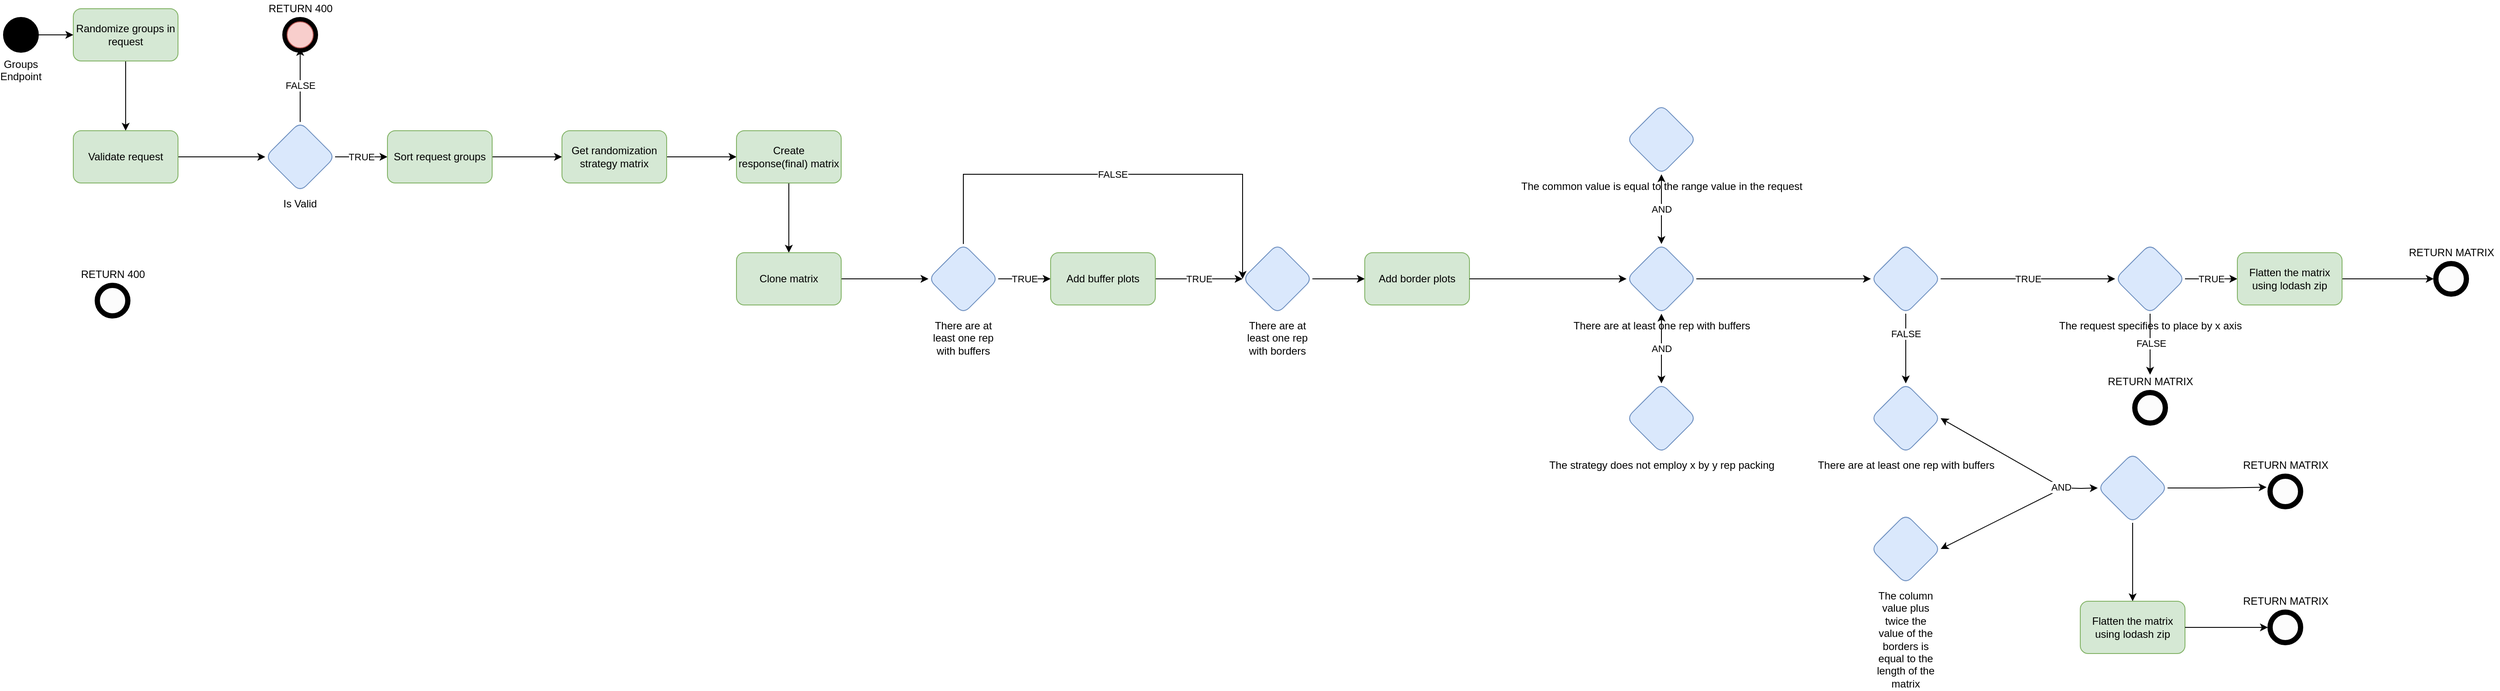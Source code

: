 <mxfile version="16.5.6" type="github">
  <diagram name="Page-1" id="58cdce13-f638-feb5-8d6f-7d28b1aa9fa0">
    <mxGraphModel dx="2778" dy="802" grid="1" gridSize="10" guides="1" tooltips="1" connect="1" arrows="1" fold="1" page="1" pageScale="1" pageWidth="1100" pageHeight="850" background="none" math="0" shadow="0">
      <root>
        <mxCell id="0" />
        <mxCell id="1" parent="0" />
        <mxCell id="sQvePdWLGlQkghEIPyvW-17" value="" style="edgeStyle=orthogonalEdgeStyle;rounded=0;orthogonalLoop=1;jettySize=auto;html=1;" edge="1" parent="1" source="sQvePdWLGlQkghEIPyvW-1" target="sQvePdWLGlQkghEIPyvW-16">
          <mxGeometry relative="1" as="geometry" />
        </mxCell>
        <mxCell id="sQvePdWLGlQkghEIPyvW-1" value="Randomize groups in request" style="rounded=1;whiteSpace=wrap;html=1;fillColor=#d5e8d4;strokeColor=#82b366;" vertex="1" parent="1">
          <mxGeometry x="80" y="130" width="120" height="60" as="geometry" />
        </mxCell>
        <mxCell id="sQvePdWLGlQkghEIPyvW-11" value="" style="edgeStyle=orthogonalEdgeStyle;rounded=0;orthogonalLoop=1;jettySize=auto;html=1;" edge="1" parent="1" source="sQvePdWLGlQkghEIPyvW-6" target="sQvePdWLGlQkghEIPyvW-1">
          <mxGeometry relative="1" as="geometry" />
        </mxCell>
        <mxCell id="sQvePdWLGlQkghEIPyvW-6" value="Groups Endpoint" style="ellipse;whiteSpace=wrap;html=1;aspect=fixed;fillColor=#000000;labelPosition=center;verticalLabelPosition=bottom;align=center;verticalAlign=top;" vertex="1" parent="1">
          <mxGeometry y="140" width="40" height="40" as="geometry" />
        </mxCell>
        <mxCell id="sQvePdWLGlQkghEIPyvW-19" value="" style="edgeStyle=orthogonalEdgeStyle;rounded=0;orthogonalLoop=1;jettySize=auto;html=1;" edge="1" parent="1" source="sQvePdWLGlQkghEIPyvW-16" target="sQvePdWLGlQkghEIPyvW-18">
          <mxGeometry relative="1" as="geometry" />
        </mxCell>
        <mxCell id="sQvePdWLGlQkghEIPyvW-16" value="Validate request" style="rounded=1;whiteSpace=wrap;html=1;fillColor=#d5e8d4;strokeColor=#82b366;" vertex="1" parent="1">
          <mxGeometry x="80" y="270" width="120" height="60" as="geometry" />
        </mxCell>
        <mxCell id="sQvePdWLGlQkghEIPyvW-26" value="FALSE" style="edgeStyle=orthogonalEdgeStyle;rounded=0;orthogonalLoop=1;jettySize=auto;html=1;" edge="1" parent="1" source="sQvePdWLGlQkghEIPyvW-18" target="sQvePdWLGlQkghEIPyvW-8">
          <mxGeometry relative="1" as="geometry" />
        </mxCell>
        <mxCell id="sQvePdWLGlQkghEIPyvW-39" value="TRUE" style="edgeStyle=orthogonalEdgeStyle;rounded=0;orthogonalLoop=1;jettySize=auto;html=1;fontColor=#000000;" edge="1" parent="1" source="sQvePdWLGlQkghEIPyvW-18" target="sQvePdWLGlQkghEIPyvW-38">
          <mxGeometry relative="1" as="geometry" />
        </mxCell>
        <mxCell id="sQvePdWLGlQkghEIPyvW-18" value="Is Valid" style="rhombus;whiteSpace=wrap;html=1;rounded=1;labelPosition=center;verticalLabelPosition=bottom;align=center;verticalAlign=top;fillColor=#dae8fc;strokeColor=#6c8ebf;" vertex="1" parent="1">
          <mxGeometry x="300" y="260" width="80" height="80" as="geometry" />
        </mxCell>
        <mxCell id="sQvePdWLGlQkghEIPyvW-28" value="" style="group" vertex="1" connectable="0" parent="1">
          <mxGeometry x="295" y="120" width="90" height="60" as="geometry" />
        </mxCell>
        <mxCell id="sQvePdWLGlQkghEIPyvW-9" value="" style="group" vertex="1" connectable="0" parent="sQvePdWLGlQkghEIPyvW-28">
          <mxGeometry x="25" y="20" width="40" height="40" as="geometry" />
        </mxCell>
        <mxCell id="sQvePdWLGlQkghEIPyvW-7" value="" style="ellipse;whiteSpace=wrap;html=1;aspect=fixed;fillColor=#000000;" vertex="1" parent="sQvePdWLGlQkghEIPyvW-9">
          <mxGeometry width="40" height="40" as="geometry" />
        </mxCell>
        <mxCell id="sQvePdWLGlQkghEIPyvW-8" value="" style="ellipse;whiteSpace=wrap;html=1;aspect=fixed;fillColor=#f8cecc;strokeColor=#b85450;" vertex="1" parent="sQvePdWLGlQkghEIPyvW-9">
          <mxGeometry x="5" y="5" width="30" height="30" as="geometry" />
        </mxCell>
        <mxCell id="sQvePdWLGlQkghEIPyvW-27" value="RETURN 400" style="text;html=1;align=center;verticalAlign=middle;resizable=0;points=[];autosize=1;strokeColor=none;fillColor=none;" vertex="1" parent="sQvePdWLGlQkghEIPyvW-28">
          <mxGeometry width="90" height="20" as="geometry" />
        </mxCell>
        <mxCell id="sQvePdWLGlQkghEIPyvW-30" value="" style="group" vertex="1" connectable="0" parent="1">
          <mxGeometry x="80" y="425" width="90" height="60" as="geometry" />
        </mxCell>
        <mxCell id="sQvePdWLGlQkghEIPyvW-31" value="" style="group" vertex="1" connectable="0" parent="sQvePdWLGlQkghEIPyvW-30">
          <mxGeometry x="25" y="20" width="40" height="40" as="geometry" />
        </mxCell>
        <mxCell id="sQvePdWLGlQkghEIPyvW-32" value="" style="ellipse;whiteSpace=wrap;html=1;aspect=fixed;fillColor=#000000;" vertex="1" parent="sQvePdWLGlQkghEIPyvW-31">
          <mxGeometry width="40" height="40" as="geometry" />
        </mxCell>
        <mxCell id="sQvePdWLGlQkghEIPyvW-33" value="" style="ellipse;whiteSpace=wrap;html=1;aspect=fixed;fillColor=#FCFCFC;" vertex="1" parent="sQvePdWLGlQkghEIPyvW-31">
          <mxGeometry x="5" y="5" width="30" height="30" as="geometry" />
        </mxCell>
        <mxCell id="sQvePdWLGlQkghEIPyvW-34" value="RETURN 400" style="text;html=1;align=center;verticalAlign=middle;resizable=0;points=[];autosize=1;strokeColor=none;fillColor=none;" vertex="1" parent="sQvePdWLGlQkghEIPyvW-30">
          <mxGeometry width="90" height="20" as="geometry" />
        </mxCell>
        <mxCell id="sQvePdWLGlQkghEIPyvW-41" value="" style="edgeStyle=orthogonalEdgeStyle;rounded=0;orthogonalLoop=1;jettySize=auto;html=1;fontColor=#CCFFCC;" edge="1" parent="1" source="sQvePdWLGlQkghEIPyvW-38" target="sQvePdWLGlQkghEIPyvW-40">
          <mxGeometry relative="1" as="geometry" />
        </mxCell>
        <mxCell id="sQvePdWLGlQkghEIPyvW-38" value="Sort request groups" style="whiteSpace=wrap;html=1;verticalAlign=middle;fillColor=#d5e8d4;strokeColor=#82b366;rounded=1;" vertex="1" parent="1">
          <mxGeometry x="440" y="270" width="120" height="60" as="geometry" />
        </mxCell>
        <mxCell id="sQvePdWLGlQkghEIPyvW-43" value="" style="edgeStyle=orthogonalEdgeStyle;rounded=0;orthogonalLoop=1;jettySize=auto;html=1;fontColor=#CCFFCC;" edge="1" parent="1" source="sQvePdWLGlQkghEIPyvW-40" target="sQvePdWLGlQkghEIPyvW-42">
          <mxGeometry relative="1" as="geometry" />
        </mxCell>
        <mxCell id="sQvePdWLGlQkghEIPyvW-40" value="Get randomization strategy matrix" style="whiteSpace=wrap;html=1;fillColor=#d5e8d4;strokeColor=#82b366;rounded=1;" vertex="1" parent="1">
          <mxGeometry x="640" y="270" width="120" height="60" as="geometry" />
        </mxCell>
        <mxCell id="sQvePdWLGlQkghEIPyvW-45" value="" style="edgeStyle=orthogonalEdgeStyle;rounded=0;orthogonalLoop=1;jettySize=auto;html=1;fontColor=#CCFFCC;" edge="1" parent="1" source="sQvePdWLGlQkghEIPyvW-42" target="sQvePdWLGlQkghEIPyvW-44">
          <mxGeometry relative="1" as="geometry" />
        </mxCell>
        <mxCell id="sQvePdWLGlQkghEIPyvW-42" value="Create response(final) matrix" style="whiteSpace=wrap;html=1;fillColor=#d5e8d4;strokeColor=#82b366;rounded=1;" vertex="1" parent="1">
          <mxGeometry x="840" y="270" width="120" height="60" as="geometry" />
        </mxCell>
        <mxCell id="sQvePdWLGlQkghEIPyvW-47" value="" style="edgeStyle=orthogonalEdgeStyle;rounded=0;orthogonalLoop=1;jettySize=auto;html=1;fontColor=#CCFFCC;" edge="1" parent="1" source="sQvePdWLGlQkghEIPyvW-44" target="sQvePdWLGlQkghEIPyvW-46">
          <mxGeometry relative="1" as="geometry" />
        </mxCell>
        <mxCell id="sQvePdWLGlQkghEIPyvW-44" value="Clone matrix" style="whiteSpace=wrap;html=1;fillColor=#d5e8d4;strokeColor=#82b366;rounded=1;" vertex="1" parent="1">
          <mxGeometry x="840" y="410" width="120" height="60" as="geometry" />
        </mxCell>
        <mxCell id="sQvePdWLGlQkghEIPyvW-49" value="TRUE" style="edgeStyle=orthogonalEdgeStyle;rounded=0;orthogonalLoop=1;jettySize=auto;html=1;fontColor=#000000;" edge="1" parent="1" source="sQvePdWLGlQkghEIPyvW-46" target="sQvePdWLGlQkghEIPyvW-48">
          <mxGeometry relative="1" as="geometry" />
        </mxCell>
        <mxCell id="sQvePdWLGlQkghEIPyvW-46" value="There are at least one rep with buffers" style="rhombus;whiteSpace=wrap;html=1;fillColor=#dae8fc;strokeColor=#6c8ebf;rounded=1;labelPosition=center;verticalLabelPosition=bottom;align=center;verticalAlign=top;" vertex="1" parent="1">
          <mxGeometry x="1060" y="400" width="80" height="80" as="geometry" />
        </mxCell>
        <mxCell id="sQvePdWLGlQkghEIPyvW-53" value="TRUE" style="edgeStyle=orthogonalEdgeStyle;rounded=0;orthogonalLoop=1;jettySize=auto;html=1;fontColor=#000000;" edge="1" parent="1" source="sQvePdWLGlQkghEIPyvW-48" target="sQvePdWLGlQkghEIPyvW-52">
          <mxGeometry relative="1" as="geometry" />
        </mxCell>
        <mxCell id="sQvePdWLGlQkghEIPyvW-48" value="Add buffer plots" style="whiteSpace=wrap;html=1;verticalAlign=middle;fillColor=#d5e8d4;strokeColor=#82b366;rounded=1;" vertex="1" parent="1">
          <mxGeometry x="1200" y="410" width="120" height="60" as="geometry" />
        </mxCell>
        <mxCell id="sQvePdWLGlQkghEIPyvW-56" value="" style="edgeStyle=orthogonalEdgeStyle;rounded=0;orthogonalLoop=1;jettySize=auto;html=1;fontColor=#000000;" edge="1" parent="1" source="sQvePdWLGlQkghEIPyvW-52" target="sQvePdWLGlQkghEIPyvW-55">
          <mxGeometry relative="1" as="geometry" />
        </mxCell>
        <mxCell id="sQvePdWLGlQkghEIPyvW-52" value="There are at least one rep with borders" style="rhombus;whiteSpace=wrap;html=1;fillColor=#dae8fc;strokeColor=#6c8ebf;rounded=1;labelPosition=center;verticalLabelPosition=bottom;align=center;verticalAlign=top;" vertex="1" parent="1">
          <mxGeometry x="1420" y="400" width="80" height="80" as="geometry" />
        </mxCell>
        <mxCell id="sQvePdWLGlQkghEIPyvW-54" value="FALSE" style="endArrow=classic;html=1;rounded=0;fontColor=#000000;exitX=0.5;exitY=0;exitDx=0;exitDy=0;entryX=0;entryY=0.5;entryDx=0;entryDy=0;" edge="1" parent="1" source="sQvePdWLGlQkghEIPyvW-46" target="sQvePdWLGlQkghEIPyvW-52">
          <mxGeometry x="-0.038" width="50" height="50" relative="1" as="geometry">
            <mxPoint x="950" y="300" as="sourcePoint" />
            <mxPoint x="1000" y="250" as="targetPoint" />
            <Array as="points">
              <mxPoint x="1100" y="320" />
              <mxPoint x="1270" y="320" />
              <mxPoint x="1420" y="320" />
            </Array>
            <mxPoint x="1" as="offset" />
          </mxGeometry>
        </mxCell>
        <mxCell id="sQvePdWLGlQkghEIPyvW-55" value="Add border plots" style="whiteSpace=wrap;html=1;verticalAlign=middle;fillColor=#d5e8d4;strokeColor=#82b366;rounded=1;" vertex="1" parent="1">
          <mxGeometry x="1560" y="410" width="120" height="60" as="geometry" />
        </mxCell>
        <mxCell id="sQvePdWLGlQkghEIPyvW-71" value="" style="edgeStyle=orthogonalEdgeStyle;rounded=0;orthogonalLoop=1;jettySize=auto;html=1;fontColor=#000000;" edge="1" parent="1" source="sQvePdWLGlQkghEIPyvW-57" target="sQvePdWLGlQkghEIPyvW-70">
          <mxGeometry relative="1" as="geometry" />
        </mxCell>
        <mxCell id="sQvePdWLGlQkghEIPyvW-57" value="There are at least one rep with buffers" style="rhombus;html=1;fillColor=#dae8fc;strokeColor=#6c8ebf;rounded=1;verticalAlign=top;labelPosition=center;verticalLabelPosition=bottom;align=center;" vertex="1" parent="1">
          <mxGeometry x="1860" y="400" width="80" height="80" as="geometry" />
        </mxCell>
        <mxCell id="sQvePdWLGlQkghEIPyvW-59" value="The common value is equal to the range value in the request" style="rhombus;fillColor=#dae8fc;strokeColor=#6c8ebf;rounded=1;verticalAlign=top;labelPosition=center;verticalLabelPosition=bottom;align=center;html=1;" vertex="1" parent="1">
          <mxGeometry x="1860" y="240" width="80" height="80" as="geometry" />
        </mxCell>
        <mxCell id="sQvePdWLGlQkghEIPyvW-61" value="The strategy does not employ x by y rep packing" style="rhombus;html=1;fillColor=#dae8fc;strokeColor=#6c8ebf;rounded=1;verticalAlign=top;labelPosition=center;verticalLabelPosition=bottom;align=center;" vertex="1" parent="1">
          <mxGeometry x="1860" y="560" width="80" height="80" as="geometry" />
        </mxCell>
        <mxCell id="sQvePdWLGlQkghEIPyvW-64" value="AND" style="endArrow=classic;startArrow=classic;html=1;rounded=0;fontColor=#000000;entryX=0.5;entryY=1;entryDx=0;entryDy=0;exitX=0.5;exitY=0;exitDx=0;exitDy=0;" edge="1" parent="1" source="sQvePdWLGlQkghEIPyvW-57" target="sQvePdWLGlQkghEIPyvW-59">
          <mxGeometry width="50" height="50" relative="1" as="geometry">
            <mxPoint x="1640" y="470" as="sourcePoint" />
            <mxPoint x="1690" y="420" as="targetPoint" />
          </mxGeometry>
        </mxCell>
        <mxCell id="sQvePdWLGlQkghEIPyvW-66" value="AND" style="endArrow=classic;startArrow=classic;html=1;rounded=0;fontColor=#000000;entryX=0.5;entryY=1;entryDx=0;entryDy=0;exitX=0.5;exitY=0;exitDx=0;exitDy=0;" edge="1" parent="1" source="sQvePdWLGlQkghEIPyvW-61" target="sQvePdWLGlQkghEIPyvW-57">
          <mxGeometry width="50" height="50" relative="1" as="geometry">
            <mxPoint x="1640" y="470" as="sourcePoint" />
            <mxPoint x="1690" y="420" as="targetPoint" />
          </mxGeometry>
        </mxCell>
        <mxCell id="sQvePdWLGlQkghEIPyvW-68" value="" style="endArrow=classic;html=1;rounded=0;fontColor=#000000;entryX=0;entryY=0.5;entryDx=0;entryDy=0;exitX=1;exitY=0.5;exitDx=0;exitDy=0;" edge="1" parent="1" source="sQvePdWLGlQkghEIPyvW-55" target="sQvePdWLGlQkghEIPyvW-57">
          <mxGeometry width="50" height="50" relative="1" as="geometry">
            <mxPoint x="1640" y="470" as="sourcePoint" />
            <mxPoint x="1690" y="420" as="targetPoint" />
          </mxGeometry>
        </mxCell>
        <mxCell id="sQvePdWLGlQkghEIPyvW-74" value="TRUE" style="edgeStyle=orthogonalEdgeStyle;rounded=0;orthogonalLoop=1;jettySize=auto;html=1;fontColor=#000000;" edge="1" parent="1" source="sQvePdWLGlQkghEIPyvW-70" target="sQvePdWLGlQkghEIPyvW-73">
          <mxGeometry relative="1" as="geometry" />
        </mxCell>
        <mxCell id="sQvePdWLGlQkghEIPyvW-76" value="" style="edgeStyle=orthogonalEdgeStyle;rounded=0;orthogonalLoop=1;jettySize=auto;html=1;fontColor=#000000;" edge="1" parent="1" source="sQvePdWLGlQkghEIPyvW-70" target="sQvePdWLGlQkghEIPyvW-75">
          <mxGeometry relative="1" as="geometry" />
        </mxCell>
        <mxCell id="sQvePdWLGlQkghEIPyvW-77" value="FALSE" style="edgeLabel;html=1;align=center;verticalAlign=middle;resizable=0;points=[];fontColor=#000000;" vertex="1" connectable="0" parent="sQvePdWLGlQkghEIPyvW-76">
          <mxGeometry x="-0.425" relative="1" as="geometry">
            <mxPoint as="offset" />
          </mxGeometry>
        </mxCell>
        <mxCell id="sQvePdWLGlQkghEIPyvW-70" value="" style="rhombus;html=1;fillColor=#dae8fc;strokeColor=#6c8ebf;rounded=1;verticalAlign=top;labelPosition=center;verticalLabelPosition=bottom;align=center;" vertex="1" parent="1">
          <mxGeometry x="2140" y="400" width="80" height="80" as="geometry" />
        </mxCell>
        <mxCell id="sQvePdWLGlQkghEIPyvW-118" value="TRUE" style="edgeStyle=orthogonalEdgeStyle;rounded=0;orthogonalLoop=1;jettySize=auto;html=1;fontColor=#000000;" edge="1" parent="1" source="sQvePdWLGlQkghEIPyvW-73" target="sQvePdWLGlQkghEIPyvW-117">
          <mxGeometry relative="1" as="geometry" />
        </mxCell>
        <mxCell id="sQvePdWLGlQkghEIPyvW-73" value="The request specifies to place by x axis" style="rhombus;html=1;fillColor=#dae8fc;strokeColor=#6c8ebf;rounded=1;verticalAlign=top;labelPosition=center;verticalLabelPosition=bottom;align=center;" vertex="1" parent="1">
          <mxGeometry x="2420" y="400" width="80" height="80" as="geometry" />
        </mxCell>
        <mxCell id="sQvePdWLGlQkghEIPyvW-82" value="" style="edgeStyle=orthogonalEdgeStyle;rounded=0;orthogonalLoop=1;jettySize=auto;html=1;fontColor=#000000;" edge="1" parent="1" target="sQvePdWLGlQkghEIPyvW-81">
          <mxGeometry relative="1" as="geometry">
            <mxPoint x="2360" y="680" as="sourcePoint" />
          </mxGeometry>
        </mxCell>
        <mxCell id="sQvePdWLGlQkghEIPyvW-75" value="There are at least one rep with buffers" style="rhombus;html=1;fillColor=#dae8fc;strokeColor=#6c8ebf;rounded=1;verticalAlign=top;labelPosition=center;verticalLabelPosition=bottom;align=center;" vertex="1" parent="1">
          <mxGeometry x="2140" y="560" width="80" height="80" as="geometry" />
        </mxCell>
        <mxCell id="sQvePdWLGlQkghEIPyvW-78" value="The column value plus twice the value of the borders is equal to the length of the matrix" style="rhombus;html=1;verticalAlign=top;fillColor=#dae8fc;strokeColor=#6c8ebf;rounded=1;labelPosition=center;verticalLabelPosition=bottom;align=center;whiteSpace=wrap;" vertex="1" parent="1">
          <mxGeometry x="2140" y="710" width="80" height="80" as="geometry" />
        </mxCell>
        <mxCell id="sQvePdWLGlQkghEIPyvW-80" value="AND" style="endArrow=classic;startArrow=classic;html=1;rounded=0;fontColor=#000000;exitX=1;exitY=0.5;exitDx=0;exitDy=0;entryX=1;entryY=0.5;entryDx=0;entryDy=0;" edge="1" parent="1" source="sQvePdWLGlQkghEIPyvW-75" target="sQvePdWLGlQkghEIPyvW-78">
          <mxGeometry width="50" height="50" relative="1" as="geometry">
            <mxPoint x="2280" y="640" as="sourcePoint" />
            <mxPoint x="2330" y="590" as="targetPoint" />
            <Array as="points">
              <mxPoint x="2360" y="680" />
            </Array>
          </mxGeometry>
        </mxCell>
        <mxCell id="sQvePdWLGlQkghEIPyvW-88" value="" style="edgeStyle=orthogonalEdgeStyle;rounded=0;orthogonalLoop=1;jettySize=auto;html=1;fontColor=#000000;entryX=-0.038;entryY=0.379;entryDx=0;entryDy=0;entryPerimeter=0;" edge="1" parent="1" source="sQvePdWLGlQkghEIPyvW-81" target="sQvePdWLGlQkghEIPyvW-85">
          <mxGeometry relative="1" as="geometry" />
        </mxCell>
        <mxCell id="sQvePdWLGlQkghEIPyvW-92" value="" style="edgeStyle=orthogonalEdgeStyle;rounded=0;orthogonalLoop=1;jettySize=auto;html=1;fontColor=#000000;" edge="1" parent="1" source="sQvePdWLGlQkghEIPyvW-81" target="sQvePdWLGlQkghEIPyvW-91">
          <mxGeometry relative="1" as="geometry" />
        </mxCell>
        <mxCell id="sQvePdWLGlQkghEIPyvW-81" value="" style="rhombus;html=1;fillColor=#dae8fc;strokeColor=#6c8ebf;rounded=1;verticalAlign=top;labelPosition=center;verticalLabelPosition=bottom;align=center;" vertex="1" parent="1">
          <mxGeometry x="2400" y="640" width="80" height="80" as="geometry" />
        </mxCell>
        <mxCell id="sQvePdWLGlQkghEIPyvW-83" value="" style="group" vertex="1" connectable="0" parent="1">
          <mxGeometry x="2570" y="644" width="100" height="60" as="geometry" />
        </mxCell>
        <mxCell id="sQvePdWLGlQkghEIPyvW-84" value="" style="group" vertex="1" connectable="0" parent="sQvePdWLGlQkghEIPyvW-83">
          <mxGeometry x="25" y="20" width="40" height="40" as="geometry" />
        </mxCell>
        <mxCell id="sQvePdWLGlQkghEIPyvW-85" value="" style="ellipse;whiteSpace=wrap;html=1;aspect=fixed;fillColor=#000000;" vertex="1" parent="sQvePdWLGlQkghEIPyvW-84">
          <mxGeometry width="40" height="40" as="geometry" />
        </mxCell>
        <mxCell id="sQvePdWLGlQkghEIPyvW-86" value="" style="ellipse;whiteSpace=wrap;html=1;aspect=fixed;fillColor=#FCFCFC;" vertex="1" parent="sQvePdWLGlQkghEIPyvW-84">
          <mxGeometry x="5" y="5" width="30" height="30" as="geometry" />
        </mxCell>
        <mxCell id="sQvePdWLGlQkghEIPyvW-87" value="RETURN MATRIX" style="text;html=1;align=center;verticalAlign=middle;resizable=0;points=[];autosize=1;strokeColor=none;fillColor=none;" vertex="1" parent="sQvePdWLGlQkghEIPyvW-83">
          <mxGeometry x="-10" width="110" height="20" as="geometry" />
        </mxCell>
        <mxCell id="sQvePdWLGlQkghEIPyvW-91" value="Flatten the matrix using lodash zip" style="whiteSpace=wrap;html=1;verticalAlign=middle;fillColor=#d5e8d4;strokeColor=#82b366;rounded=1;" vertex="1" parent="1">
          <mxGeometry x="2380" y="810" width="120" height="60" as="geometry" />
        </mxCell>
        <mxCell id="sQvePdWLGlQkghEIPyvW-93" value="" style="group" vertex="1" connectable="0" parent="1">
          <mxGeometry x="2570" y="800" width="100" height="60" as="geometry" />
        </mxCell>
        <mxCell id="sQvePdWLGlQkghEIPyvW-94" value="" style="group" vertex="1" connectable="0" parent="sQvePdWLGlQkghEIPyvW-93">
          <mxGeometry x="25" y="20" width="40" height="40" as="geometry" />
        </mxCell>
        <mxCell id="sQvePdWLGlQkghEIPyvW-95" value="" style="ellipse;whiteSpace=wrap;html=1;aspect=fixed;fillColor=#000000;" vertex="1" parent="sQvePdWLGlQkghEIPyvW-94">
          <mxGeometry width="40" height="40" as="geometry" />
        </mxCell>
        <mxCell id="sQvePdWLGlQkghEIPyvW-96" value="" style="ellipse;whiteSpace=wrap;html=1;aspect=fixed;fillColor=#FCFCFC;" vertex="1" parent="sQvePdWLGlQkghEIPyvW-94">
          <mxGeometry x="5" y="5" width="30" height="30" as="geometry" />
        </mxCell>
        <mxCell id="sQvePdWLGlQkghEIPyvW-97" value="RETURN MATRIX" style="text;html=1;align=center;verticalAlign=middle;resizable=0;points=[];autosize=1;strokeColor=none;fillColor=none;" vertex="1" parent="sQvePdWLGlQkghEIPyvW-93">
          <mxGeometry x="-10" width="110" height="20" as="geometry" />
        </mxCell>
        <mxCell id="sQvePdWLGlQkghEIPyvW-98" value="" style="endArrow=classic;html=1;rounded=0;fontColor=#000000;exitX=1;exitY=0.5;exitDx=0;exitDy=0;entryX=0;entryY=0.5;entryDx=0;entryDy=0;" edge="1" parent="1" source="sQvePdWLGlQkghEIPyvW-91" target="sQvePdWLGlQkghEIPyvW-95">
          <mxGeometry width="50" height="50" relative="1" as="geometry">
            <mxPoint x="2390" y="810" as="sourcePoint" />
            <mxPoint x="2440" y="760" as="targetPoint" />
          </mxGeometry>
        </mxCell>
        <mxCell id="sQvePdWLGlQkghEIPyvW-110" value="" style="group" vertex="1" connectable="0" parent="1">
          <mxGeometry x="2415" y="548" width="100" height="60" as="geometry" />
        </mxCell>
        <mxCell id="sQvePdWLGlQkghEIPyvW-111" value="" style="group" vertex="1" connectable="0" parent="sQvePdWLGlQkghEIPyvW-110">
          <mxGeometry x="25" y="20" width="40" height="40" as="geometry" />
        </mxCell>
        <mxCell id="sQvePdWLGlQkghEIPyvW-112" value="" style="ellipse;whiteSpace=wrap;html=1;aspect=fixed;fillColor=#000000;" vertex="1" parent="sQvePdWLGlQkghEIPyvW-111">
          <mxGeometry width="40" height="40" as="geometry" />
        </mxCell>
        <mxCell id="sQvePdWLGlQkghEIPyvW-113" value="" style="ellipse;whiteSpace=wrap;html=1;aspect=fixed;fillColor=#FCFCFC;" vertex="1" parent="sQvePdWLGlQkghEIPyvW-111">
          <mxGeometry x="5" y="5" width="30" height="30" as="geometry" />
        </mxCell>
        <mxCell id="sQvePdWLGlQkghEIPyvW-114" value="RETURN MATRIX" style="text;html=1;align=center;verticalAlign=middle;resizable=0;points=[];autosize=1;strokeColor=none;fillColor=none;" vertex="1" parent="sQvePdWLGlQkghEIPyvW-110">
          <mxGeometry x="-10" width="110" height="20" as="geometry" />
        </mxCell>
        <mxCell id="sQvePdWLGlQkghEIPyvW-115" value="" style="endArrow=classic;html=1;rounded=0;fontColor=#000000;exitX=0.5;exitY=1;exitDx=0;exitDy=0;" edge="1" parent="1" source="sQvePdWLGlQkghEIPyvW-73">
          <mxGeometry width="50" height="50" relative="1" as="geometry">
            <mxPoint x="2390" y="660" as="sourcePoint" />
            <mxPoint x="2460" y="550" as="targetPoint" />
          </mxGeometry>
        </mxCell>
        <mxCell id="sQvePdWLGlQkghEIPyvW-116" value="FALSE" style="edgeLabel;html=1;align=center;verticalAlign=middle;resizable=0;points=[];fontColor=#000000;" vertex="1" connectable="0" parent="sQvePdWLGlQkghEIPyvW-115">
          <mxGeometry x="-0.045" y="1" relative="1" as="geometry">
            <mxPoint as="offset" />
          </mxGeometry>
        </mxCell>
        <mxCell id="sQvePdWLGlQkghEIPyvW-125" value="" style="edgeStyle=orthogonalEdgeStyle;rounded=0;orthogonalLoop=1;jettySize=auto;html=1;fontColor=#000000;entryX=0;entryY=0.5;entryDx=0;entryDy=0;" edge="1" parent="1" source="sQvePdWLGlQkghEIPyvW-117" target="sQvePdWLGlQkghEIPyvW-122">
          <mxGeometry relative="1" as="geometry" />
        </mxCell>
        <mxCell id="sQvePdWLGlQkghEIPyvW-117" value="Flatten the matrix using lodash zip" style="whiteSpace=wrap;html=1;verticalAlign=middle;fillColor=#d5e8d4;strokeColor=#82b366;rounded=1;" vertex="1" parent="1">
          <mxGeometry x="2560" y="410" width="120" height="60" as="geometry" />
        </mxCell>
        <mxCell id="sQvePdWLGlQkghEIPyvW-120" value="" style="group" vertex="1" connectable="0" parent="1">
          <mxGeometry x="2760" y="400" width="100" height="60" as="geometry" />
        </mxCell>
        <mxCell id="sQvePdWLGlQkghEIPyvW-121" value="" style="group" vertex="1" connectable="0" parent="sQvePdWLGlQkghEIPyvW-120">
          <mxGeometry x="25" y="20" width="40" height="40" as="geometry" />
        </mxCell>
        <mxCell id="sQvePdWLGlQkghEIPyvW-122" value="" style="ellipse;whiteSpace=wrap;html=1;aspect=fixed;fillColor=#000000;" vertex="1" parent="sQvePdWLGlQkghEIPyvW-121">
          <mxGeometry width="40" height="40" as="geometry" />
        </mxCell>
        <mxCell id="sQvePdWLGlQkghEIPyvW-123" value="" style="ellipse;whiteSpace=wrap;html=1;aspect=fixed;fillColor=#FCFCFC;" vertex="1" parent="sQvePdWLGlQkghEIPyvW-121">
          <mxGeometry x="5" y="5" width="30" height="30" as="geometry" />
        </mxCell>
        <mxCell id="sQvePdWLGlQkghEIPyvW-124" value="RETURN MATRIX" style="text;html=1;align=center;verticalAlign=middle;resizable=0;points=[];autosize=1;strokeColor=none;fillColor=none;" vertex="1" parent="sQvePdWLGlQkghEIPyvW-120">
          <mxGeometry x="-10" width="110" height="20" as="geometry" />
        </mxCell>
      </root>
    </mxGraphModel>
  </diagram>
</mxfile>

